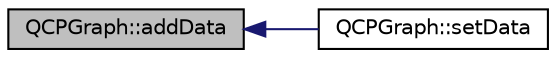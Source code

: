 digraph "QCPGraph::addData"
{
  edge [fontname="Helvetica",fontsize="10",labelfontname="Helvetica",labelfontsize="10"];
  node [fontname="Helvetica",fontsize="10",shape=record];
  rankdir="LR";
  Node19 [label="QCPGraph::addData",height=0.2,width=0.4,color="black", fillcolor="grey75", style="filled", fontcolor="black"];
  Node19 -> Node20 [dir="back",color="midnightblue",fontsize="10",style="solid",fontname="Helvetica"];
  Node20 [label="QCPGraph::setData",height=0.2,width=0.4,color="black", fillcolor="white", style="filled",URL="$class_q_c_p_graph.html#a73578d786532132310a926c3cd529b29"];
}
